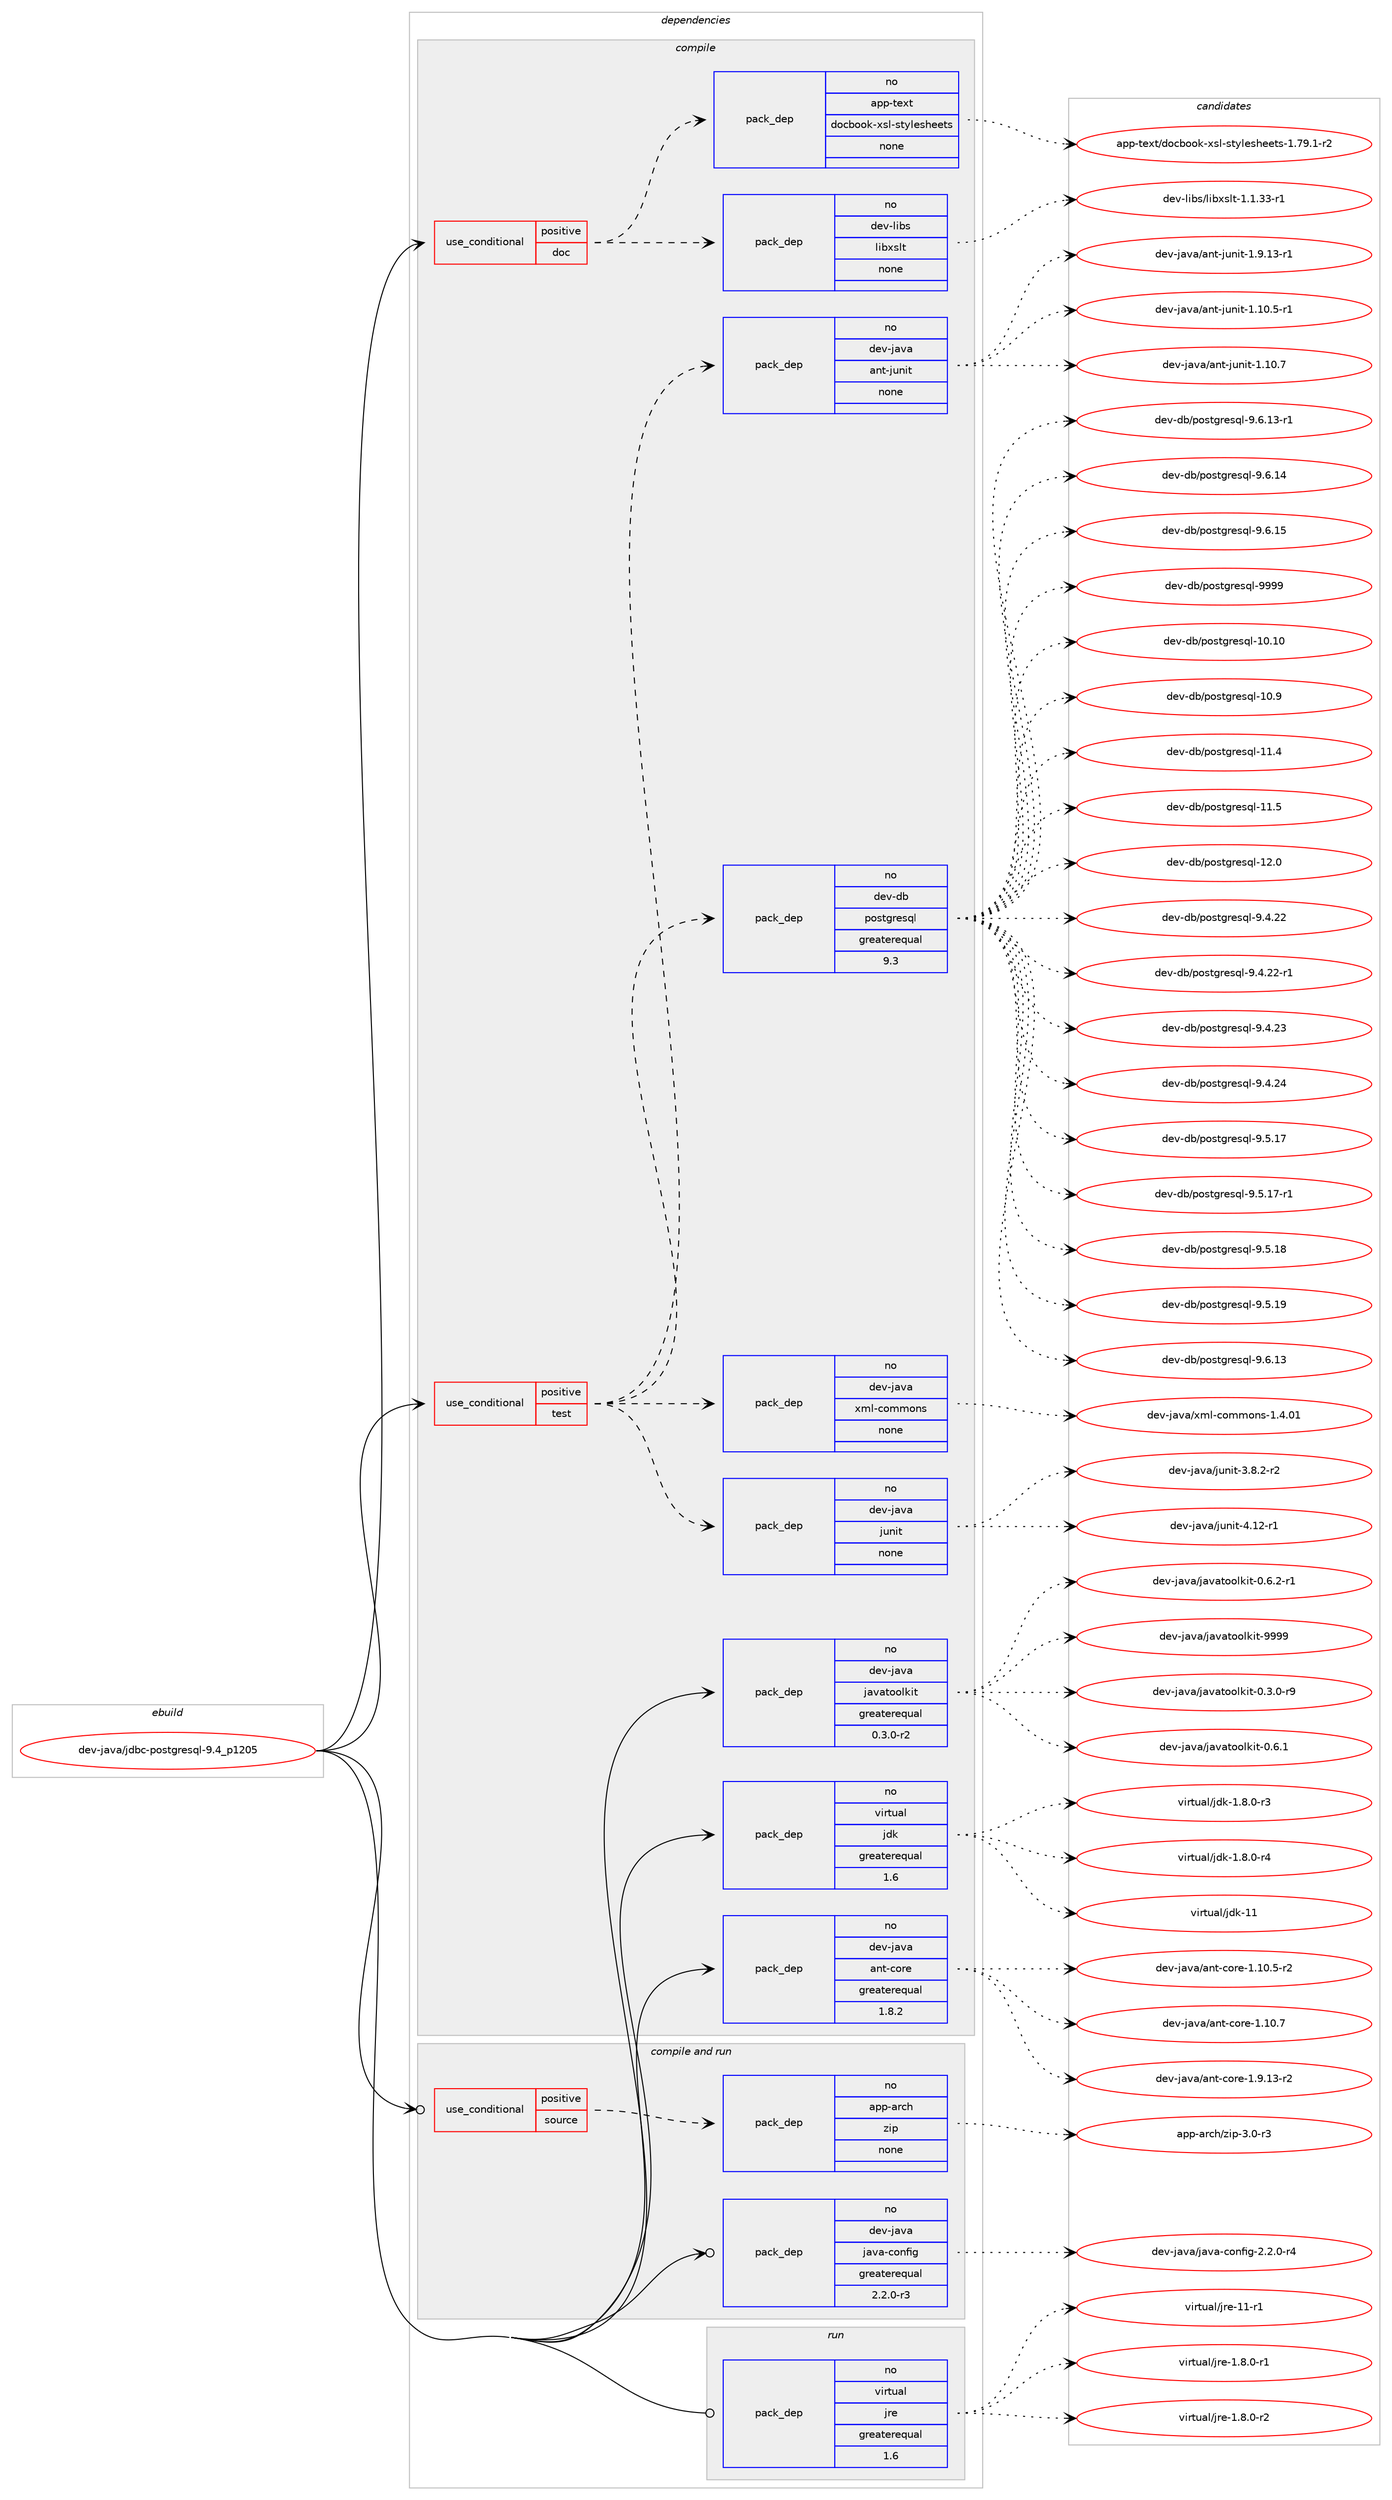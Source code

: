 digraph prolog {

# *************
# Graph options
# *************

newrank=true;
concentrate=true;
compound=true;
graph [rankdir=LR,fontname=Helvetica,fontsize=10,ranksep=1.5];#, ranksep=2.5, nodesep=0.2];
edge  [arrowhead=vee];
node  [fontname=Helvetica,fontsize=10];

# **********
# The ebuild
# **********

subgraph cluster_leftcol {
color=gray;
rank=same;
label=<<i>ebuild</i>>;
id [label="dev-java/jdbc-postgresql-9.4_p1205", color=red, width=4, href="../dev-java/jdbc-postgresql-9.4_p1205.svg"];
}

# ****************
# The dependencies
# ****************

subgraph cluster_midcol {
color=gray;
label=<<i>dependencies</i>>;
subgraph cluster_compile {
fillcolor="#eeeeee";
style=filled;
label=<<i>compile</i>>;
subgraph cond129019 {
dependency553852 [label=<<TABLE BORDER="0" CELLBORDER="1" CELLSPACING="0" CELLPADDING="4"><TR><TD ROWSPAN="3" CELLPADDING="10">use_conditional</TD></TR><TR><TD>positive</TD></TR><TR><TD>doc</TD></TR></TABLE>>, shape=none, color=red];
subgraph pack413656 {
dependency553853 [label=<<TABLE BORDER="0" CELLBORDER="1" CELLSPACING="0" CELLPADDING="4" WIDTH="220"><TR><TD ROWSPAN="6" CELLPADDING="30">pack_dep</TD></TR><TR><TD WIDTH="110">no</TD></TR><TR><TD>dev-libs</TD></TR><TR><TD>libxslt</TD></TR><TR><TD>none</TD></TR><TR><TD></TD></TR></TABLE>>, shape=none, color=blue];
}
dependency553852:e -> dependency553853:w [weight=20,style="dashed",arrowhead="vee"];
subgraph pack413657 {
dependency553854 [label=<<TABLE BORDER="0" CELLBORDER="1" CELLSPACING="0" CELLPADDING="4" WIDTH="220"><TR><TD ROWSPAN="6" CELLPADDING="30">pack_dep</TD></TR><TR><TD WIDTH="110">no</TD></TR><TR><TD>app-text</TD></TR><TR><TD>docbook-xsl-stylesheets</TD></TR><TR><TD>none</TD></TR><TR><TD></TD></TR></TABLE>>, shape=none, color=blue];
}
dependency553852:e -> dependency553854:w [weight=20,style="dashed",arrowhead="vee"];
}
id:e -> dependency553852:w [weight=20,style="solid",arrowhead="vee"];
subgraph cond129020 {
dependency553855 [label=<<TABLE BORDER="0" CELLBORDER="1" CELLSPACING="0" CELLPADDING="4"><TR><TD ROWSPAN="3" CELLPADDING="10">use_conditional</TD></TR><TR><TD>positive</TD></TR><TR><TD>test</TD></TR></TABLE>>, shape=none, color=red];
subgraph pack413658 {
dependency553856 [label=<<TABLE BORDER="0" CELLBORDER="1" CELLSPACING="0" CELLPADDING="4" WIDTH="220"><TR><TD ROWSPAN="6" CELLPADDING="30">pack_dep</TD></TR><TR><TD WIDTH="110">no</TD></TR><TR><TD>dev-db</TD></TR><TR><TD>postgresql</TD></TR><TR><TD>greaterequal</TD></TR><TR><TD>9.3</TD></TR></TABLE>>, shape=none, color=blue];
}
dependency553855:e -> dependency553856:w [weight=20,style="dashed",arrowhead="vee"];
subgraph pack413659 {
dependency553857 [label=<<TABLE BORDER="0" CELLBORDER="1" CELLSPACING="0" CELLPADDING="4" WIDTH="220"><TR><TD ROWSPAN="6" CELLPADDING="30">pack_dep</TD></TR><TR><TD WIDTH="110">no</TD></TR><TR><TD>dev-java</TD></TR><TR><TD>ant-junit</TD></TR><TR><TD>none</TD></TR><TR><TD></TD></TR></TABLE>>, shape=none, color=blue];
}
dependency553855:e -> dependency553857:w [weight=20,style="dashed",arrowhead="vee"];
subgraph pack413660 {
dependency553858 [label=<<TABLE BORDER="0" CELLBORDER="1" CELLSPACING="0" CELLPADDING="4" WIDTH="220"><TR><TD ROWSPAN="6" CELLPADDING="30">pack_dep</TD></TR><TR><TD WIDTH="110">no</TD></TR><TR><TD>dev-java</TD></TR><TR><TD>junit</TD></TR><TR><TD>none</TD></TR><TR><TD></TD></TR></TABLE>>, shape=none, color=blue];
}
dependency553855:e -> dependency553858:w [weight=20,style="dashed",arrowhead="vee"];
subgraph pack413661 {
dependency553859 [label=<<TABLE BORDER="0" CELLBORDER="1" CELLSPACING="0" CELLPADDING="4" WIDTH="220"><TR><TD ROWSPAN="6" CELLPADDING="30">pack_dep</TD></TR><TR><TD WIDTH="110">no</TD></TR><TR><TD>dev-java</TD></TR><TR><TD>xml-commons</TD></TR><TR><TD>none</TD></TR><TR><TD></TD></TR></TABLE>>, shape=none, color=blue];
}
dependency553855:e -> dependency553859:w [weight=20,style="dashed",arrowhead="vee"];
}
id:e -> dependency553855:w [weight=20,style="solid",arrowhead="vee"];
subgraph pack413662 {
dependency553860 [label=<<TABLE BORDER="0" CELLBORDER="1" CELLSPACING="0" CELLPADDING="4" WIDTH="220"><TR><TD ROWSPAN="6" CELLPADDING="30">pack_dep</TD></TR><TR><TD WIDTH="110">no</TD></TR><TR><TD>dev-java</TD></TR><TR><TD>ant-core</TD></TR><TR><TD>greaterequal</TD></TR><TR><TD>1.8.2</TD></TR></TABLE>>, shape=none, color=blue];
}
id:e -> dependency553860:w [weight=20,style="solid",arrowhead="vee"];
subgraph pack413663 {
dependency553861 [label=<<TABLE BORDER="0" CELLBORDER="1" CELLSPACING="0" CELLPADDING="4" WIDTH="220"><TR><TD ROWSPAN="6" CELLPADDING="30">pack_dep</TD></TR><TR><TD WIDTH="110">no</TD></TR><TR><TD>dev-java</TD></TR><TR><TD>javatoolkit</TD></TR><TR><TD>greaterequal</TD></TR><TR><TD>0.3.0-r2</TD></TR></TABLE>>, shape=none, color=blue];
}
id:e -> dependency553861:w [weight=20,style="solid",arrowhead="vee"];
subgraph pack413664 {
dependency553862 [label=<<TABLE BORDER="0" CELLBORDER="1" CELLSPACING="0" CELLPADDING="4" WIDTH="220"><TR><TD ROWSPAN="6" CELLPADDING="30">pack_dep</TD></TR><TR><TD WIDTH="110">no</TD></TR><TR><TD>virtual</TD></TR><TR><TD>jdk</TD></TR><TR><TD>greaterequal</TD></TR><TR><TD>1.6</TD></TR></TABLE>>, shape=none, color=blue];
}
id:e -> dependency553862:w [weight=20,style="solid",arrowhead="vee"];
}
subgraph cluster_compileandrun {
fillcolor="#eeeeee";
style=filled;
label=<<i>compile and run</i>>;
subgraph cond129021 {
dependency553863 [label=<<TABLE BORDER="0" CELLBORDER="1" CELLSPACING="0" CELLPADDING="4"><TR><TD ROWSPAN="3" CELLPADDING="10">use_conditional</TD></TR><TR><TD>positive</TD></TR><TR><TD>source</TD></TR></TABLE>>, shape=none, color=red];
subgraph pack413665 {
dependency553864 [label=<<TABLE BORDER="0" CELLBORDER="1" CELLSPACING="0" CELLPADDING="4" WIDTH="220"><TR><TD ROWSPAN="6" CELLPADDING="30">pack_dep</TD></TR><TR><TD WIDTH="110">no</TD></TR><TR><TD>app-arch</TD></TR><TR><TD>zip</TD></TR><TR><TD>none</TD></TR><TR><TD></TD></TR></TABLE>>, shape=none, color=blue];
}
dependency553863:e -> dependency553864:w [weight=20,style="dashed",arrowhead="vee"];
}
id:e -> dependency553863:w [weight=20,style="solid",arrowhead="odotvee"];
subgraph pack413666 {
dependency553865 [label=<<TABLE BORDER="0" CELLBORDER="1" CELLSPACING="0" CELLPADDING="4" WIDTH="220"><TR><TD ROWSPAN="6" CELLPADDING="30">pack_dep</TD></TR><TR><TD WIDTH="110">no</TD></TR><TR><TD>dev-java</TD></TR><TR><TD>java-config</TD></TR><TR><TD>greaterequal</TD></TR><TR><TD>2.2.0-r3</TD></TR></TABLE>>, shape=none, color=blue];
}
id:e -> dependency553865:w [weight=20,style="solid",arrowhead="odotvee"];
}
subgraph cluster_run {
fillcolor="#eeeeee";
style=filled;
label=<<i>run</i>>;
subgraph pack413667 {
dependency553866 [label=<<TABLE BORDER="0" CELLBORDER="1" CELLSPACING="0" CELLPADDING="4" WIDTH="220"><TR><TD ROWSPAN="6" CELLPADDING="30">pack_dep</TD></TR><TR><TD WIDTH="110">no</TD></TR><TR><TD>virtual</TD></TR><TR><TD>jre</TD></TR><TR><TD>greaterequal</TD></TR><TR><TD>1.6</TD></TR></TABLE>>, shape=none, color=blue];
}
id:e -> dependency553866:w [weight=20,style="solid",arrowhead="odot"];
}
}

# **************
# The candidates
# **************

subgraph cluster_choices {
rank=same;
color=gray;
label=<<i>candidates</i>>;

subgraph choice413656 {
color=black;
nodesep=1;
choice10010111845108105981154710810598120115108116454946494651514511449 [label="dev-libs/libxslt-1.1.33-r1", color=red, width=4,href="../dev-libs/libxslt-1.1.33-r1.svg"];
dependency553853:e -> choice10010111845108105981154710810598120115108116454946494651514511449:w [style=dotted,weight="100"];
}
subgraph choice413657 {
color=black;
nodesep=1;
choice97112112451161011201164710011199981111111074512011510845115116121108101115104101101116115454946555746494511450 [label="app-text/docbook-xsl-stylesheets-1.79.1-r2", color=red, width=4,href="../app-text/docbook-xsl-stylesheets-1.79.1-r2.svg"];
dependency553854:e -> choice97112112451161011201164710011199981111111074512011510845115116121108101115104101101116115454946555746494511450:w [style=dotted,weight="100"];
}
subgraph choice413658 {
color=black;
nodesep=1;
choice100101118451009847112111115116103114101115113108454948464948 [label="dev-db/postgresql-10.10", color=red, width=4,href="../dev-db/postgresql-10.10.svg"];
choice1001011184510098471121111151161031141011151131084549484657 [label="dev-db/postgresql-10.9", color=red, width=4,href="../dev-db/postgresql-10.9.svg"];
choice1001011184510098471121111151161031141011151131084549494652 [label="dev-db/postgresql-11.4", color=red, width=4,href="../dev-db/postgresql-11.4.svg"];
choice1001011184510098471121111151161031141011151131084549494653 [label="dev-db/postgresql-11.5", color=red, width=4,href="../dev-db/postgresql-11.5.svg"];
choice1001011184510098471121111151161031141011151131084549504648 [label="dev-db/postgresql-12.0", color=red, width=4,href="../dev-db/postgresql-12.0.svg"];
choice10010111845100984711211111511610311410111511310845574652465050 [label="dev-db/postgresql-9.4.22", color=red, width=4,href="../dev-db/postgresql-9.4.22.svg"];
choice100101118451009847112111115116103114101115113108455746524650504511449 [label="dev-db/postgresql-9.4.22-r1", color=red, width=4,href="../dev-db/postgresql-9.4.22-r1.svg"];
choice10010111845100984711211111511610311410111511310845574652465051 [label="dev-db/postgresql-9.4.23", color=red, width=4,href="../dev-db/postgresql-9.4.23.svg"];
choice10010111845100984711211111511610311410111511310845574652465052 [label="dev-db/postgresql-9.4.24", color=red, width=4,href="../dev-db/postgresql-9.4.24.svg"];
choice10010111845100984711211111511610311410111511310845574653464955 [label="dev-db/postgresql-9.5.17", color=red, width=4,href="../dev-db/postgresql-9.5.17.svg"];
choice100101118451009847112111115116103114101115113108455746534649554511449 [label="dev-db/postgresql-9.5.17-r1", color=red, width=4,href="../dev-db/postgresql-9.5.17-r1.svg"];
choice10010111845100984711211111511610311410111511310845574653464956 [label="dev-db/postgresql-9.5.18", color=red, width=4,href="../dev-db/postgresql-9.5.18.svg"];
choice10010111845100984711211111511610311410111511310845574653464957 [label="dev-db/postgresql-9.5.19", color=red, width=4,href="../dev-db/postgresql-9.5.19.svg"];
choice10010111845100984711211111511610311410111511310845574654464951 [label="dev-db/postgresql-9.6.13", color=red, width=4,href="../dev-db/postgresql-9.6.13.svg"];
choice100101118451009847112111115116103114101115113108455746544649514511449 [label="dev-db/postgresql-9.6.13-r1", color=red, width=4,href="../dev-db/postgresql-9.6.13-r1.svg"];
choice10010111845100984711211111511610311410111511310845574654464952 [label="dev-db/postgresql-9.6.14", color=red, width=4,href="../dev-db/postgresql-9.6.14.svg"];
choice10010111845100984711211111511610311410111511310845574654464953 [label="dev-db/postgresql-9.6.15", color=red, width=4,href="../dev-db/postgresql-9.6.15.svg"];
choice1001011184510098471121111151161031141011151131084557575757 [label="dev-db/postgresql-9999", color=red, width=4,href="../dev-db/postgresql-9999.svg"];
dependency553856:e -> choice100101118451009847112111115116103114101115113108454948464948:w [style=dotted,weight="100"];
dependency553856:e -> choice1001011184510098471121111151161031141011151131084549484657:w [style=dotted,weight="100"];
dependency553856:e -> choice1001011184510098471121111151161031141011151131084549494652:w [style=dotted,weight="100"];
dependency553856:e -> choice1001011184510098471121111151161031141011151131084549494653:w [style=dotted,weight="100"];
dependency553856:e -> choice1001011184510098471121111151161031141011151131084549504648:w [style=dotted,weight="100"];
dependency553856:e -> choice10010111845100984711211111511610311410111511310845574652465050:w [style=dotted,weight="100"];
dependency553856:e -> choice100101118451009847112111115116103114101115113108455746524650504511449:w [style=dotted,weight="100"];
dependency553856:e -> choice10010111845100984711211111511610311410111511310845574652465051:w [style=dotted,weight="100"];
dependency553856:e -> choice10010111845100984711211111511610311410111511310845574652465052:w [style=dotted,weight="100"];
dependency553856:e -> choice10010111845100984711211111511610311410111511310845574653464955:w [style=dotted,weight="100"];
dependency553856:e -> choice100101118451009847112111115116103114101115113108455746534649554511449:w [style=dotted,weight="100"];
dependency553856:e -> choice10010111845100984711211111511610311410111511310845574653464956:w [style=dotted,weight="100"];
dependency553856:e -> choice10010111845100984711211111511610311410111511310845574653464957:w [style=dotted,weight="100"];
dependency553856:e -> choice10010111845100984711211111511610311410111511310845574654464951:w [style=dotted,weight="100"];
dependency553856:e -> choice100101118451009847112111115116103114101115113108455746544649514511449:w [style=dotted,weight="100"];
dependency553856:e -> choice10010111845100984711211111511610311410111511310845574654464952:w [style=dotted,weight="100"];
dependency553856:e -> choice10010111845100984711211111511610311410111511310845574654464953:w [style=dotted,weight="100"];
dependency553856:e -> choice1001011184510098471121111151161031141011151131084557575757:w [style=dotted,weight="100"];
}
subgraph choice413659 {
color=black;
nodesep=1;
choice100101118451069711897479711011645106117110105116454946494846534511449 [label="dev-java/ant-junit-1.10.5-r1", color=red, width=4,href="../dev-java/ant-junit-1.10.5-r1.svg"];
choice10010111845106971189747971101164510611711010511645494649484655 [label="dev-java/ant-junit-1.10.7", color=red, width=4,href="../dev-java/ant-junit-1.10.7.svg"];
choice100101118451069711897479711011645106117110105116454946574649514511449 [label="dev-java/ant-junit-1.9.13-r1", color=red, width=4,href="../dev-java/ant-junit-1.9.13-r1.svg"];
dependency553857:e -> choice100101118451069711897479711011645106117110105116454946494846534511449:w [style=dotted,weight="100"];
dependency553857:e -> choice10010111845106971189747971101164510611711010511645494649484655:w [style=dotted,weight="100"];
dependency553857:e -> choice100101118451069711897479711011645106117110105116454946574649514511449:w [style=dotted,weight="100"];
}
subgraph choice413660 {
color=black;
nodesep=1;
choice100101118451069711897471061171101051164551465646504511450 [label="dev-java/junit-3.8.2-r2", color=red, width=4,href="../dev-java/junit-3.8.2-r2.svg"];
choice1001011184510697118974710611711010511645524649504511449 [label="dev-java/junit-4.12-r1", color=red, width=4,href="../dev-java/junit-4.12-r1.svg"];
dependency553858:e -> choice100101118451069711897471061171101051164551465646504511450:w [style=dotted,weight="100"];
dependency553858:e -> choice1001011184510697118974710611711010511645524649504511449:w [style=dotted,weight="100"];
}
subgraph choice413661 {
color=black;
nodesep=1;
choice10010111845106971189747120109108459911110910911111011545494652464849 [label="dev-java/xml-commons-1.4.01", color=red, width=4,href="../dev-java/xml-commons-1.4.01.svg"];
dependency553859:e -> choice10010111845106971189747120109108459911110910911111011545494652464849:w [style=dotted,weight="100"];
}
subgraph choice413662 {
color=black;
nodesep=1;
choice10010111845106971189747971101164599111114101454946494846534511450 [label="dev-java/ant-core-1.10.5-r2", color=red, width=4,href="../dev-java/ant-core-1.10.5-r2.svg"];
choice1001011184510697118974797110116459911111410145494649484655 [label="dev-java/ant-core-1.10.7", color=red, width=4,href="../dev-java/ant-core-1.10.7.svg"];
choice10010111845106971189747971101164599111114101454946574649514511450 [label="dev-java/ant-core-1.9.13-r2", color=red, width=4,href="../dev-java/ant-core-1.9.13-r2.svg"];
dependency553860:e -> choice10010111845106971189747971101164599111114101454946494846534511450:w [style=dotted,weight="100"];
dependency553860:e -> choice1001011184510697118974797110116459911111410145494649484655:w [style=dotted,weight="100"];
dependency553860:e -> choice10010111845106971189747971101164599111114101454946574649514511450:w [style=dotted,weight="100"];
}
subgraph choice413663 {
color=black;
nodesep=1;
choice1001011184510697118974710697118971161111111081071051164548465146484511457 [label="dev-java/javatoolkit-0.3.0-r9", color=red, width=4,href="../dev-java/javatoolkit-0.3.0-r9.svg"];
choice100101118451069711897471069711897116111111108107105116454846544649 [label="dev-java/javatoolkit-0.6.1", color=red, width=4,href="../dev-java/javatoolkit-0.6.1.svg"];
choice1001011184510697118974710697118971161111111081071051164548465446504511449 [label="dev-java/javatoolkit-0.6.2-r1", color=red, width=4,href="../dev-java/javatoolkit-0.6.2-r1.svg"];
choice1001011184510697118974710697118971161111111081071051164557575757 [label="dev-java/javatoolkit-9999", color=red, width=4,href="../dev-java/javatoolkit-9999.svg"];
dependency553861:e -> choice1001011184510697118974710697118971161111111081071051164548465146484511457:w [style=dotted,weight="100"];
dependency553861:e -> choice100101118451069711897471069711897116111111108107105116454846544649:w [style=dotted,weight="100"];
dependency553861:e -> choice1001011184510697118974710697118971161111111081071051164548465446504511449:w [style=dotted,weight="100"];
dependency553861:e -> choice1001011184510697118974710697118971161111111081071051164557575757:w [style=dotted,weight="100"];
}
subgraph choice413664 {
color=black;
nodesep=1;
choice11810511411611797108471061001074549465646484511451 [label="virtual/jdk-1.8.0-r3", color=red, width=4,href="../virtual/jdk-1.8.0-r3.svg"];
choice11810511411611797108471061001074549465646484511452 [label="virtual/jdk-1.8.0-r4", color=red, width=4,href="../virtual/jdk-1.8.0-r4.svg"];
choice1181051141161179710847106100107454949 [label="virtual/jdk-11", color=red, width=4,href="../virtual/jdk-11.svg"];
dependency553862:e -> choice11810511411611797108471061001074549465646484511451:w [style=dotted,weight="100"];
dependency553862:e -> choice11810511411611797108471061001074549465646484511452:w [style=dotted,weight="100"];
dependency553862:e -> choice1181051141161179710847106100107454949:w [style=dotted,weight="100"];
}
subgraph choice413665 {
color=black;
nodesep=1;
choice9711211245971149910447122105112455146484511451 [label="app-arch/zip-3.0-r3", color=red, width=4,href="../app-arch/zip-3.0-r3.svg"];
dependency553864:e -> choice9711211245971149910447122105112455146484511451:w [style=dotted,weight="100"];
}
subgraph choice413666 {
color=black;
nodesep=1;
choice10010111845106971189747106971189745991111101021051034550465046484511452 [label="dev-java/java-config-2.2.0-r4", color=red, width=4,href="../dev-java/java-config-2.2.0-r4.svg"];
dependency553865:e -> choice10010111845106971189747106971189745991111101021051034550465046484511452:w [style=dotted,weight="100"];
}
subgraph choice413667 {
color=black;
nodesep=1;
choice11810511411611797108471061141014549465646484511449 [label="virtual/jre-1.8.0-r1", color=red, width=4,href="../virtual/jre-1.8.0-r1.svg"];
choice11810511411611797108471061141014549465646484511450 [label="virtual/jre-1.8.0-r2", color=red, width=4,href="../virtual/jre-1.8.0-r2.svg"];
choice11810511411611797108471061141014549494511449 [label="virtual/jre-11-r1", color=red, width=4,href="../virtual/jre-11-r1.svg"];
dependency553866:e -> choice11810511411611797108471061141014549465646484511449:w [style=dotted,weight="100"];
dependency553866:e -> choice11810511411611797108471061141014549465646484511450:w [style=dotted,weight="100"];
dependency553866:e -> choice11810511411611797108471061141014549494511449:w [style=dotted,weight="100"];
}
}

}
